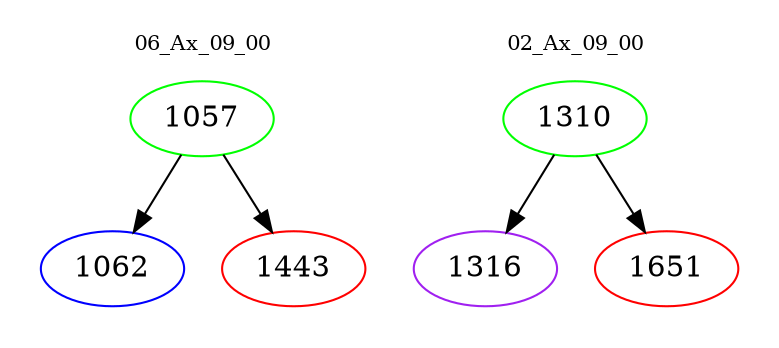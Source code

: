 digraph{
subgraph cluster_0 {
color = white
label = "06_Ax_09_00";
fontsize=10;
T0_1057 [label="1057", color="green"]
T0_1057 -> T0_1062 [color="black"]
T0_1062 [label="1062", color="blue"]
T0_1057 -> T0_1443 [color="black"]
T0_1443 [label="1443", color="red"]
}
subgraph cluster_1 {
color = white
label = "02_Ax_09_00";
fontsize=10;
T1_1310 [label="1310", color="green"]
T1_1310 -> T1_1316 [color="black"]
T1_1316 [label="1316", color="purple"]
T1_1310 -> T1_1651 [color="black"]
T1_1651 [label="1651", color="red"]
}
}
